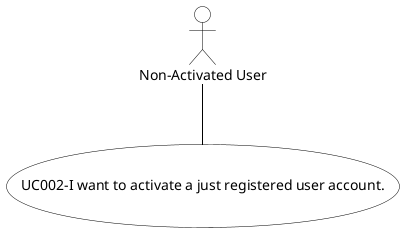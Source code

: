 @startuml
skinparam actor {
BackgroundColor #white
ArrowColor #black
BorderColor #black
}
skinparam usecase {
BackgroundColor #white
ArrowColor #black
BorderColor #black
}
actor "Non-Activated User" as User
usecase (UC002-I want to activate a just registered user account.)

:User: -- (UC002-I want to activate a just registered user account.)
@enduml